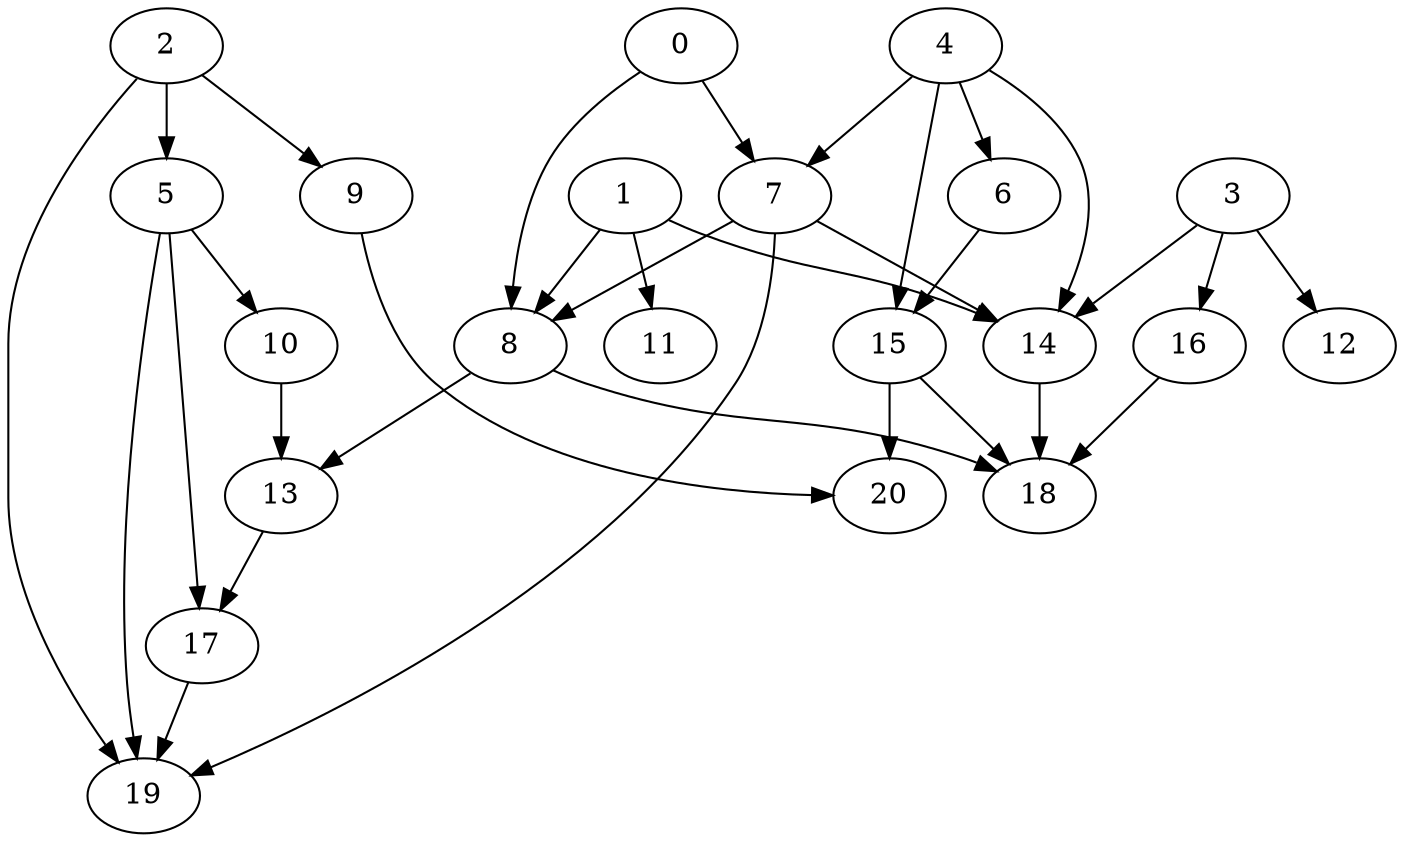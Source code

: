 digraph "Random_Nodes_21_Density_1.52_CCR_10.00_WeightType_Random" {
	graph ["Duplicate states"=0,
		GraphType=Random,
		"Max states in OPEN"=0,
		Modes="120000ms; topo-ordered tasks, ; Pruning: task equivalence, fixed order ready list, ; F-value: ; Optimisation: best schedule length (\
SL) optimisation on equal, ",
		NumberOfTasks=21,
		"Pruned using list schedule length"=5246980,
		"States removed from OPEN"=0,
		TargetSystem="Homogeneous-4",
		"Time to schedule (ms)"=2554,
		"Total idle time"=75,
		"Total schedule length"=61,
		"Total sequential time"=107,
		"Total states created"=7397487
	];
	2	["Finish time"=20,
		Processor=0,
		"Start time"=17,
		Weight=3];
	5	["Finish time"=36,
		Processor=0,
		"Start time"=30,
		Weight=6];
	2 -> 5	[Weight=32];
	9	["Finish time"=52,
		Processor=2,
		"Start time"=46,
		Weight=6];
	2 -> 9	[Weight=26];
	19	["Finish time"=59,
		Processor=0,
		"Start time"=50,
		Weight=9];
	2 -> 19	[Weight=26];
	4	["Finish time"=9,
		Processor=0,
		"Start time"=3,
		Weight=6];
	7	["Finish time"=17,
		Processor=0,
		"Start time"=15,
		Weight=2];
	4 -> 7	[Weight=37];
	6	["Finish time"=24,
		Processor=2,
		"Start time"=20,
		Weight=4];
	4 -> 6	[Weight=11];
	14	["Finish time"=49,
		Processor=3,
		"Start time"=41,
		Weight=8];
	4 -> 14	[Weight=21];
	15	["Finish time"=36,
		Processor=2,
		"Start time"=30,
		Weight=6];
	4 -> 15	[Weight=21];
	1	["Finish time"=3,
		Processor=0,
		"Start time"=0,
		Weight=3];
	8	["Finish time"=30,
		Processor=0,
		"Start time"=20,
		Weight=10];
	1 -> 8	[Weight=48];
	1 -> 14	[Weight=37];
	11	["Finish time"=38,
		Processor=3,
		"Start time"=35,
		Weight=3];
	1 -> 11	[Weight=32];
	0	["Finish time"=15,
		Processor=0,
		"Start time"=9,
		Weight=6];
	0 -> 7	[Weight=21];
	0 -> 8	[Weight=32];
	10	["Finish time"=39,
		Processor=0,
		"Start time"=36,
		Weight=3];
	5 -> 10	[Weight=37];
	17	["Finish time"=50,
		Processor=0,
		"Start time"=48,
		Weight=2];
	5 -> 17	[Weight=53];
	5 -> 19	[Weight=48];
	7 -> 8	[Weight=11];
	7 -> 14	[Weight=16];
	7 -> 19	[Weight=48];
	13	["Finish time"=48,
		Processor=0,
		"Start time"=39,
		Weight=9];
	8 -> 13	[Weight=53];
	18	["Finish time"=61,
		Processor=3,
		"Start time"=56,
		Weight=5];
	8 -> 18	[Weight=26];
	10 -> 13	[Weight=48];
	3	["Finish time"=4,
		Processor=1,
		"Start time"=0,
		Weight=4];
	3 -> 14	[Weight=32];
	16	["Finish time"=41,
		Processor=3,
		"Start time"=38,
		Weight=3];
	3 -> 16	[Weight=21];
	12	["Finish time"=52,
		Processor=3,
		"Start time"=49,
		Weight=3];
	3 -> 12	[Weight=42];
	6 -> 15	[Weight=42];
	13 -> 17	[Weight=37];
	20	["Finish time"=58,
		Processor=2,
		"Start time"=52,
		Weight=6];
	9 -> 20	[Weight=53];
	14 -> 18	[Weight=48];
	16 -> 18	[Weight=48];
	15 -> 20	[Weight=26];
	15 -> 18	[Weight=16];
	17 -> 19	[Weight=21];
}
